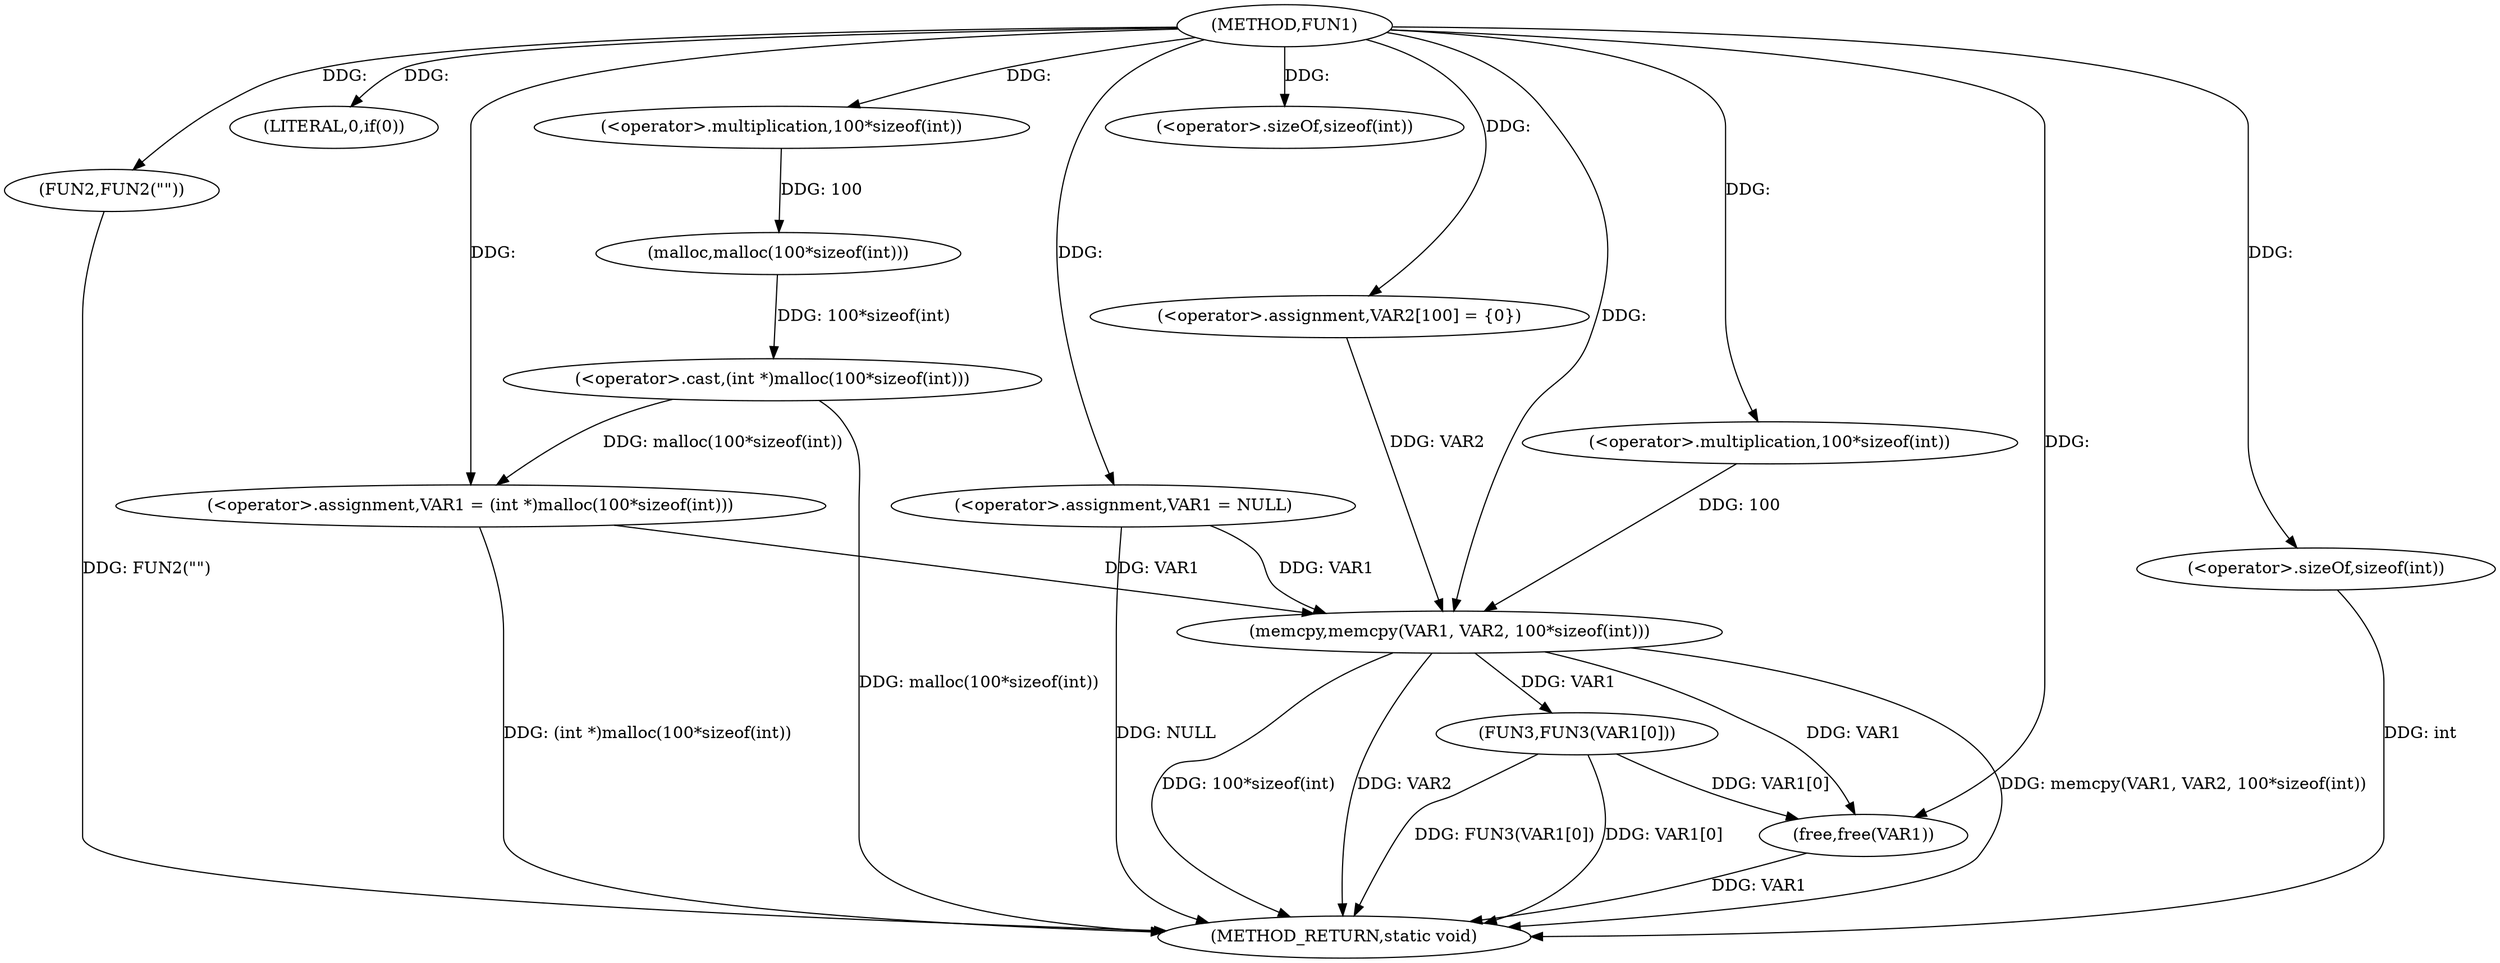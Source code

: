 digraph FUN1 {  
"1000100" [label = "(METHOD,FUN1)" ]
"1000139" [label = "(METHOD_RETURN,static void)" ]
"1000103" [label = "(<operator>.assignment,VAR1 = NULL)" ]
"1000107" [label = "(LITERAL,0,if(0))" ]
"1000109" [label = "(FUN2,FUN2(\"\"))" ]
"1000113" [label = "(<operator>.assignment,VAR1 = (int *)malloc(100*sizeof(int)))" ]
"1000115" [label = "(<operator>.cast,(int *)malloc(100*sizeof(int)))" ]
"1000117" [label = "(malloc,malloc(100*sizeof(int)))" ]
"1000118" [label = "(<operator>.multiplication,100*sizeof(int))" ]
"1000120" [label = "(<operator>.sizeOf,sizeof(int))" ]
"1000124" [label = "(<operator>.assignment,VAR2[100] = {0})" ]
"1000126" [label = "(memcpy,memcpy(VAR1, VAR2, 100*sizeof(int)))" ]
"1000129" [label = "(<operator>.multiplication,100*sizeof(int))" ]
"1000131" [label = "(<operator>.sizeOf,sizeof(int))" ]
"1000133" [label = "(FUN3,FUN3(VAR1[0]))" ]
"1000137" [label = "(free,free(VAR1))" ]
  "1000115" -> "1000139"  [ label = "DDG: malloc(100*sizeof(int))"] 
  "1000126" -> "1000139"  [ label = "DDG: memcpy(VAR1, VAR2, 100*sizeof(int))"] 
  "1000103" -> "1000139"  [ label = "DDG: NULL"] 
  "1000131" -> "1000139"  [ label = "DDG: int"] 
  "1000113" -> "1000139"  [ label = "DDG: (int *)malloc(100*sizeof(int))"] 
  "1000133" -> "1000139"  [ label = "DDG: FUN3(VAR1[0])"] 
  "1000126" -> "1000139"  [ label = "DDG: 100*sizeof(int)"] 
  "1000133" -> "1000139"  [ label = "DDG: VAR1[0]"] 
  "1000126" -> "1000139"  [ label = "DDG: VAR2"] 
  "1000137" -> "1000139"  [ label = "DDG: VAR1"] 
  "1000109" -> "1000139"  [ label = "DDG: FUN2(\"\")"] 
  "1000100" -> "1000103"  [ label = "DDG: "] 
  "1000100" -> "1000107"  [ label = "DDG: "] 
  "1000100" -> "1000109"  [ label = "DDG: "] 
  "1000115" -> "1000113"  [ label = "DDG: malloc(100*sizeof(int))"] 
  "1000100" -> "1000113"  [ label = "DDG: "] 
  "1000117" -> "1000115"  [ label = "DDG: 100*sizeof(int)"] 
  "1000118" -> "1000117"  [ label = "DDG: 100"] 
  "1000100" -> "1000118"  [ label = "DDG: "] 
  "1000100" -> "1000120"  [ label = "DDG: "] 
  "1000100" -> "1000124"  [ label = "DDG: "] 
  "1000103" -> "1000126"  [ label = "DDG: VAR1"] 
  "1000113" -> "1000126"  [ label = "DDG: VAR1"] 
  "1000100" -> "1000126"  [ label = "DDG: "] 
  "1000124" -> "1000126"  [ label = "DDG: VAR2"] 
  "1000129" -> "1000126"  [ label = "DDG: 100"] 
  "1000100" -> "1000129"  [ label = "DDG: "] 
  "1000100" -> "1000131"  [ label = "DDG: "] 
  "1000126" -> "1000133"  [ label = "DDG: VAR1"] 
  "1000133" -> "1000137"  [ label = "DDG: VAR1[0]"] 
  "1000126" -> "1000137"  [ label = "DDG: VAR1"] 
  "1000100" -> "1000137"  [ label = "DDG: "] 
}
